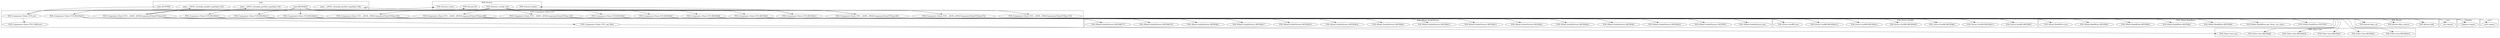 digraph {
graph [overlap=false]
subgraph cluster_POE_Component_Client_TCP {
	label="POE::Component::Client::TCP";
	"POE::Component::Client::TCP::__ANON__[POE/Component/Client/TCP.pm:263]";
	"POE::Component::Client::TCP::__ANON__[POE/Component/Client/TCP.pm:272]";
	"POE::Component::Client::TCP::BEGIN@16";
	"POE::Component::Client::TCP::__ANON__[POE/Component/Client/TCP.pm:227]";
	"POE::Component::Client::TCP::BEGIN@14";
	"POE::Component::Client::TCP::__ANON__[POE/Component/Client/TCP.pm:149]";
	"POE::Component::Client::TCP::BEGIN@5";
	"POE::Component::Client::TCP::__ANON__[POE/Component/Client/TCP.pm:181]";
	"POE::Component::Client::TCP::BEGIN@9";
	"POE::Component::Client::TCP::BEGIN@3";
	"POE::Component::Client::TCP::_get_filter";
	"POE::Component::Client::TCP::BEGIN@12";
	"POE::Component::Client::TCP::BEGIN@13";
	"POE::Component::Client::TCP::BEGIN@8";
	"POE::Component::Client::TCP::__ANON__[POE/Component/Client/TCP.pm:298]";
	"POE::Component::Client::TCP::new";
	"POE::Component::Client::TCP::CORE:sort";
	"POE::Component::Client::TCP::__ANON__[POE/Component/Client/TCP.pm:152]";
	"POE::Component::Client::TCP::BEGIN@15";
}
subgraph cluster_POE_Kernel {
	label="POE::Kernel";
	"POE::Kernel::alias_remove";
	"POE::Kernel::alias_set";
	"POE::Kernel::yield";
}
subgraph cluster_Exporter {
	label="Exporter";
	"Exporter::import";
}
subgraph cluster_POE_Driver_SysRW {
	label="POE::Driver::SysRW";
	"POE::Driver::SysRW::BEGIN@59";
	"POE::Driver::SysRW::new";
	"POE::Driver::SysRW::BEGIN@12";
	"POE::Driver::SysRW::BEGIN@121";
	"POE::Driver::SysRW::BEGIN@7";
	"POE::Driver::SysRW::BEGIN@13";
	"POE::Driver::SysRW::BEGIN@9";
}
subgraph cluster_strict {
	label="strict";
	"strict::import";
}
subgraph cluster_POE_Session {
	label="POE::Session";
	"POE::Session::ID";
	"POE::Session::create";
	"POE::Session::_invoke_state";
	"POE::Session::import";
}
subgraph cluster_vars {
	label="vars";
	"vars::import";
}
subgraph cluster_POE_Wheel_ReadWrite {
	label="POE::Wheel::ReadWrite";
	"POE::Wheel::ReadWrite::get_driver_out_octets";
	"POE::Wheel::ReadWrite::BEGIN@8";
	"POE::Wheel::ReadWrite::BEGIN@3";
	"POE::Wheel::ReadWrite::BEGIN@9";
	"POE::Wheel::ReadWrite::DESTROY";
	"POE::Wheel::ReadWrite::new";
	"POE::Wheel::ReadWrite::BEGIN@5";
}
subgraph cluster_POE_Wheel_SocketFactory {
	label="POE::Wheel::SocketFactory";
	"POE::Wheel::SocketFactory::BEGIN@11";
	"POE::Wheel::SocketFactory::BEGIN@12";
	"POE::Wheel::SocketFactory::BEGIN@9";
	"POE::Wheel::SocketFactory::BEGIN@26";
	"POE::Wheel::SocketFactory::BEGIN@53";
	"POE::Wheel::SocketFactory::BEGIN@17";
	"POE::Wheel::SocketFactory::BEGIN@8";
	"POE::Wheel::SocketFactory::BEGIN@702";
	"POE::Wheel::SocketFactory::BEGIN@775";
	"POE::Wheel::SocketFactory::BEGIN@25";
	"POE::Wheel::SocketFactory::new";
	"POE::Wheel::SocketFactory::DESTROY";
	"POE::Wheel::SocketFactory::BEGIN@3";
	"POE::Wheel::SocketFactory::BEGIN@5";
	"POE::Wheel::SocketFactory::BEGIN@24";
}
subgraph cluster_main {
	label="main";
	"main::__ANON__[t/simple_parallel_superbig.t:123]";
	"main::BEGIN@20";
	"main::__ANON__[t/simple_parallel_superbig.t:138]";
	"main::RUNTIME";
	"main::__ANON__[t/simple_parallel_superbig.t:110]";
}
subgraph cluster_POE_Filter_Line {
	label="POE::Filter::Line";
	"POE::Filter::Line::BEGIN@6";
	"POE::Filter::Line::BEGIN@26";
	"POE::Filter::Line::BEGIN@3";
	"POE::Filter::Line::new";
	"POE::Filter::Line::BEGIN@4";
	"POE::Filter::Line::BEGIN@10";
}
"POE::Component::Client::TCP::new" -> "POE::Component::Client::TCP::CORE:sort";
"POE::Component::Client::TCP::BEGIN@16" -> "POE::Wheel::SocketFactory::BEGIN@8";
"POE::Component::Client::TCP::BEGIN@16" -> "POE::Wheel::SocketFactory::BEGIN@17";
"POE::Component::Client::TCP::BEGIN@13" -> "POE::Driver::SysRW::BEGIN@7";
"main::BEGIN@20" -> "POE::Component::Client::TCP::BEGIN@16";
"main::BEGIN@20" -> "POE::Component::Client::TCP::BEGIN@14";
"POE::Component::Client::TCP::BEGIN@14" -> "POE::Filter::Line::BEGIN@26";
"POE::Component::Client::TCP::BEGIN@16" -> "POE::Wheel::SocketFactory::BEGIN@775";
"POE::Component::Client::TCP::BEGIN@14" -> "POE::Filter::Line::BEGIN@10";
"POE::Component::Client::TCP::BEGIN@16" -> "POE::Wheel::SocketFactory::BEGIN@53";
"main::BEGIN@20" -> "POE::Component::Client::TCP::BEGIN@8";
"POE::Component::Client::TCP::BEGIN@15" -> "POE::Wheel::ReadWrite::BEGIN@5";
"POE::Component::Client::TCP::BEGIN@13" -> "POE::Driver::SysRW::BEGIN@12";
"POE::Component::Client::TCP::__ANON__[POE/Component/Client/TCP.pm:227]" -> "POE::Driver::SysRW::new";
"POE::Component::Client::TCP::BEGIN@13" -> "POE::Driver::SysRW::BEGIN@59";
"POE::Component::Client::TCP::__ANON__[POE/Component/Client/TCP.pm:298]" -> "POE::Kernel::alias_remove";
"POE::Session::_invoke_state" -> "POE::Component::Client::TCP::__ANON__[POE/Component/Client/TCP.pm:149]";
"POE::Component::Client::TCP::new" -> "POE::Session::create";
"POE::Session::_invoke_state" -> "POE::Component::Client::TCP::__ANON__[POE/Component/Client/TCP.pm:263]";
"POE::Component::Client::TCP::BEGIN@16" -> "POE::Wheel::SocketFactory::BEGIN@9";
"POE::Component::Client::TCP::BEGIN@3" -> "strict::import";
"POE::Component::Client::TCP::BEGIN@16" -> "POE::Wheel::SocketFactory::BEGIN@5";
"main::BEGIN@20" -> "POE::Component::Client::TCP::BEGIN@15";
"POE::Session::_invoke_state" -> "POE::Component::Client::TCP::__ANON__[POE/Component/Client/TCP.pm:181]";
"POE::Component::Client::TCP::BEGIN@16" -> "POE::Wheel::SocketFactory::BEGIN@3";
"POE::Component::Client::TCP::BEGIN@15" -> "POE::Wheel::ReadWrite::BEGIN@3";
"POE::Component::Client::TCP::BEGIN@15" -> "POE::Wheel::ReadWrite::BEGIN@9";
"POE::Component::Client::TCP::BEGIN@14" -> "POE::Filter::Line::BEGIN@4";
"main::BEGIN@20" -> "POE::Component::Client::TCP::BEGIN@12";
"main::RUNTIME" -> "POE::Component::Client::TCP::new";
"POE::Component::Client::TCP::BEGIN@16" -> "POE::Wheel::SocketFactory::BEGIN@702";
"POE::Component::Client::TCP::__ANON__[POE/Component/Client/TCP.pm:227]" -> "main::__ANON__[t/simple_parallel_superbig.t:110]";
"POE::Component::Client::TCP::BEGIN@16" -> "POE::Wheel::SocketFactory::BEGIN@25";
"POE::Component::Client::TCP::__ANON__[POE/Component/Client/TCP.pm:227]" -> "main::__ANON__[t/simple_parallel_superbig.t:123]";
"POE::Component::Client::TCP::BEGIN@16" -> "POE::Wheel::SocketFactory::BEGIN@24";
"POE::Component::Client::TCP::BEGIN@14" -> "POE::Filter::Line::BEGIN@3";
"POE::Component::Client::TCP::BEGIN@14" -> "POE::Filter::Line::BEGIN@6";
"main::BEGIN@20" -> "POE::Component::Client::TCP::BEGIN@13";
"POE::Component::Client::TCP::__ANON__[POE/Component/Client/TCP.pm:227]" -> "POE::Wheel::ReadWrite::new";
"POE::Component::Client::TCP::__ANON__[POE/Component/Client/TCP.pm:227]" -> "POE::Wheel::SocketFactory::DESTROY";
"POE::Component::Client::TCP::__ANON__[POE/Component/Client/TCP.pm:227]" -> "POE::Component::Client::TCP::_get_filter";
"POE::Component::Client::TCP::__ANON__[POE/Component/Client/TCP.pm:149]" -> "POE::Kernel::yield";
"POE::Session::_invoke_state" -> "POE::Component::Client::TCP::__ANON__[POE/Component/Client/TCP.pm:298]";
"POE::Component::Client::TCP::__ANON__[POE/Component/Client/TCP.pm:181]" -> "POE::Kernel::alias_set";
"POE::Component::Client::TCP::__ANON__[POE/Component/Client/TCP.pm:149]" -> "POE::Kernel::alias_set";
"POE::Component::Client::TCP::BEGIN@13" -> "POE::Driver::SysRW::BEGIN@13";
"POE::Component::Client::TCP::BEGIN@12" -> "POE::Session::import";
"POE::Component::Client::TCP::BEGIN@5" -> "vars::import";
"POE::Component::Client::TCP::BEGIN@16" -> "POE::Wheel::SocketFactory::BEGIN@11";
"POE::Component::Client::TCP::new" -> "POE::Session::ID";
"POE::Session::_invoke_state" -> "POE::Component::Client::TCP::__ANON__[POE/Component/Client/TCP.pm:152]";
"POE::Component::Client::TCP::__ANON__[POE/Component/Client/TCP.pm:181]" -> "POE::Wheel::SocketFactory::new";
"POE::Component::Client::TCP::__ANON__[POE/Component/Client/TCP.pm:298]" -> "POE::Wheel::ReadWrite::get_driver_out_octets";
"POE::Component::Client::TCP::BEGIN@13" -> "POE::Driver::SysRW::BEGIN@9";
"main::BEGIN@20" -> "POE::Component::Client::TCP::BEGIN@9";
"main::BEGIN@20" -> "POE::Component::Client::TCP::BEGIN@3";
"POE::Session::_invoke_state" -> "POE::Component::Client::TCP::__ANON__[POE/Component/Client/TCP.pm:227]";
"main::BEGIN@20" -> "POE::Component::Client::TCP::BEGIN@5";
"POE::Component::Client::TCP::BEGIN@9" -> "Exporter::import";
"POE::Component::Client::TCP::BEGIN@8" -> "Exporter::import";
"POE::Component::Client::TCP::__ANON__[POE/Component/Client/TCP.pm:263]" -> "main::__ANON__[t/simple_parallel_superbig.t:138]";
"POE::Session::_invoke_state" -> "POE::Component::Client::TCP::__ANON__[POE/Component/Client/TCP.pm:272]";
"POE::Component::Client::TCP::BEGIN@16" -> "POE::Wheel::SocketFactory::BEGIN@26";
"POE::Component::Client::TCP::BEGIN@13" -> "POE::Driver::SysRW::BEGIN@121";
"POE::Component::Client::TCP::BEGIN@16" -> "POE::Wheel::SocketFactory::BEGIN@12";
"POE::Component::Client::TCP::BEGIN@15" -> "POE::Wheel::ReadWrite::BEGIN@8";
"POE::Component::Client::TCP::__ANON__[POE/Component/Client/TCP.pm:298]" -> "POE::Wheel::ReadWrite::DESTROY";
"POE::Component::Client::TCP::_get_filter" -> "POE::Filter::Line::new";
}
